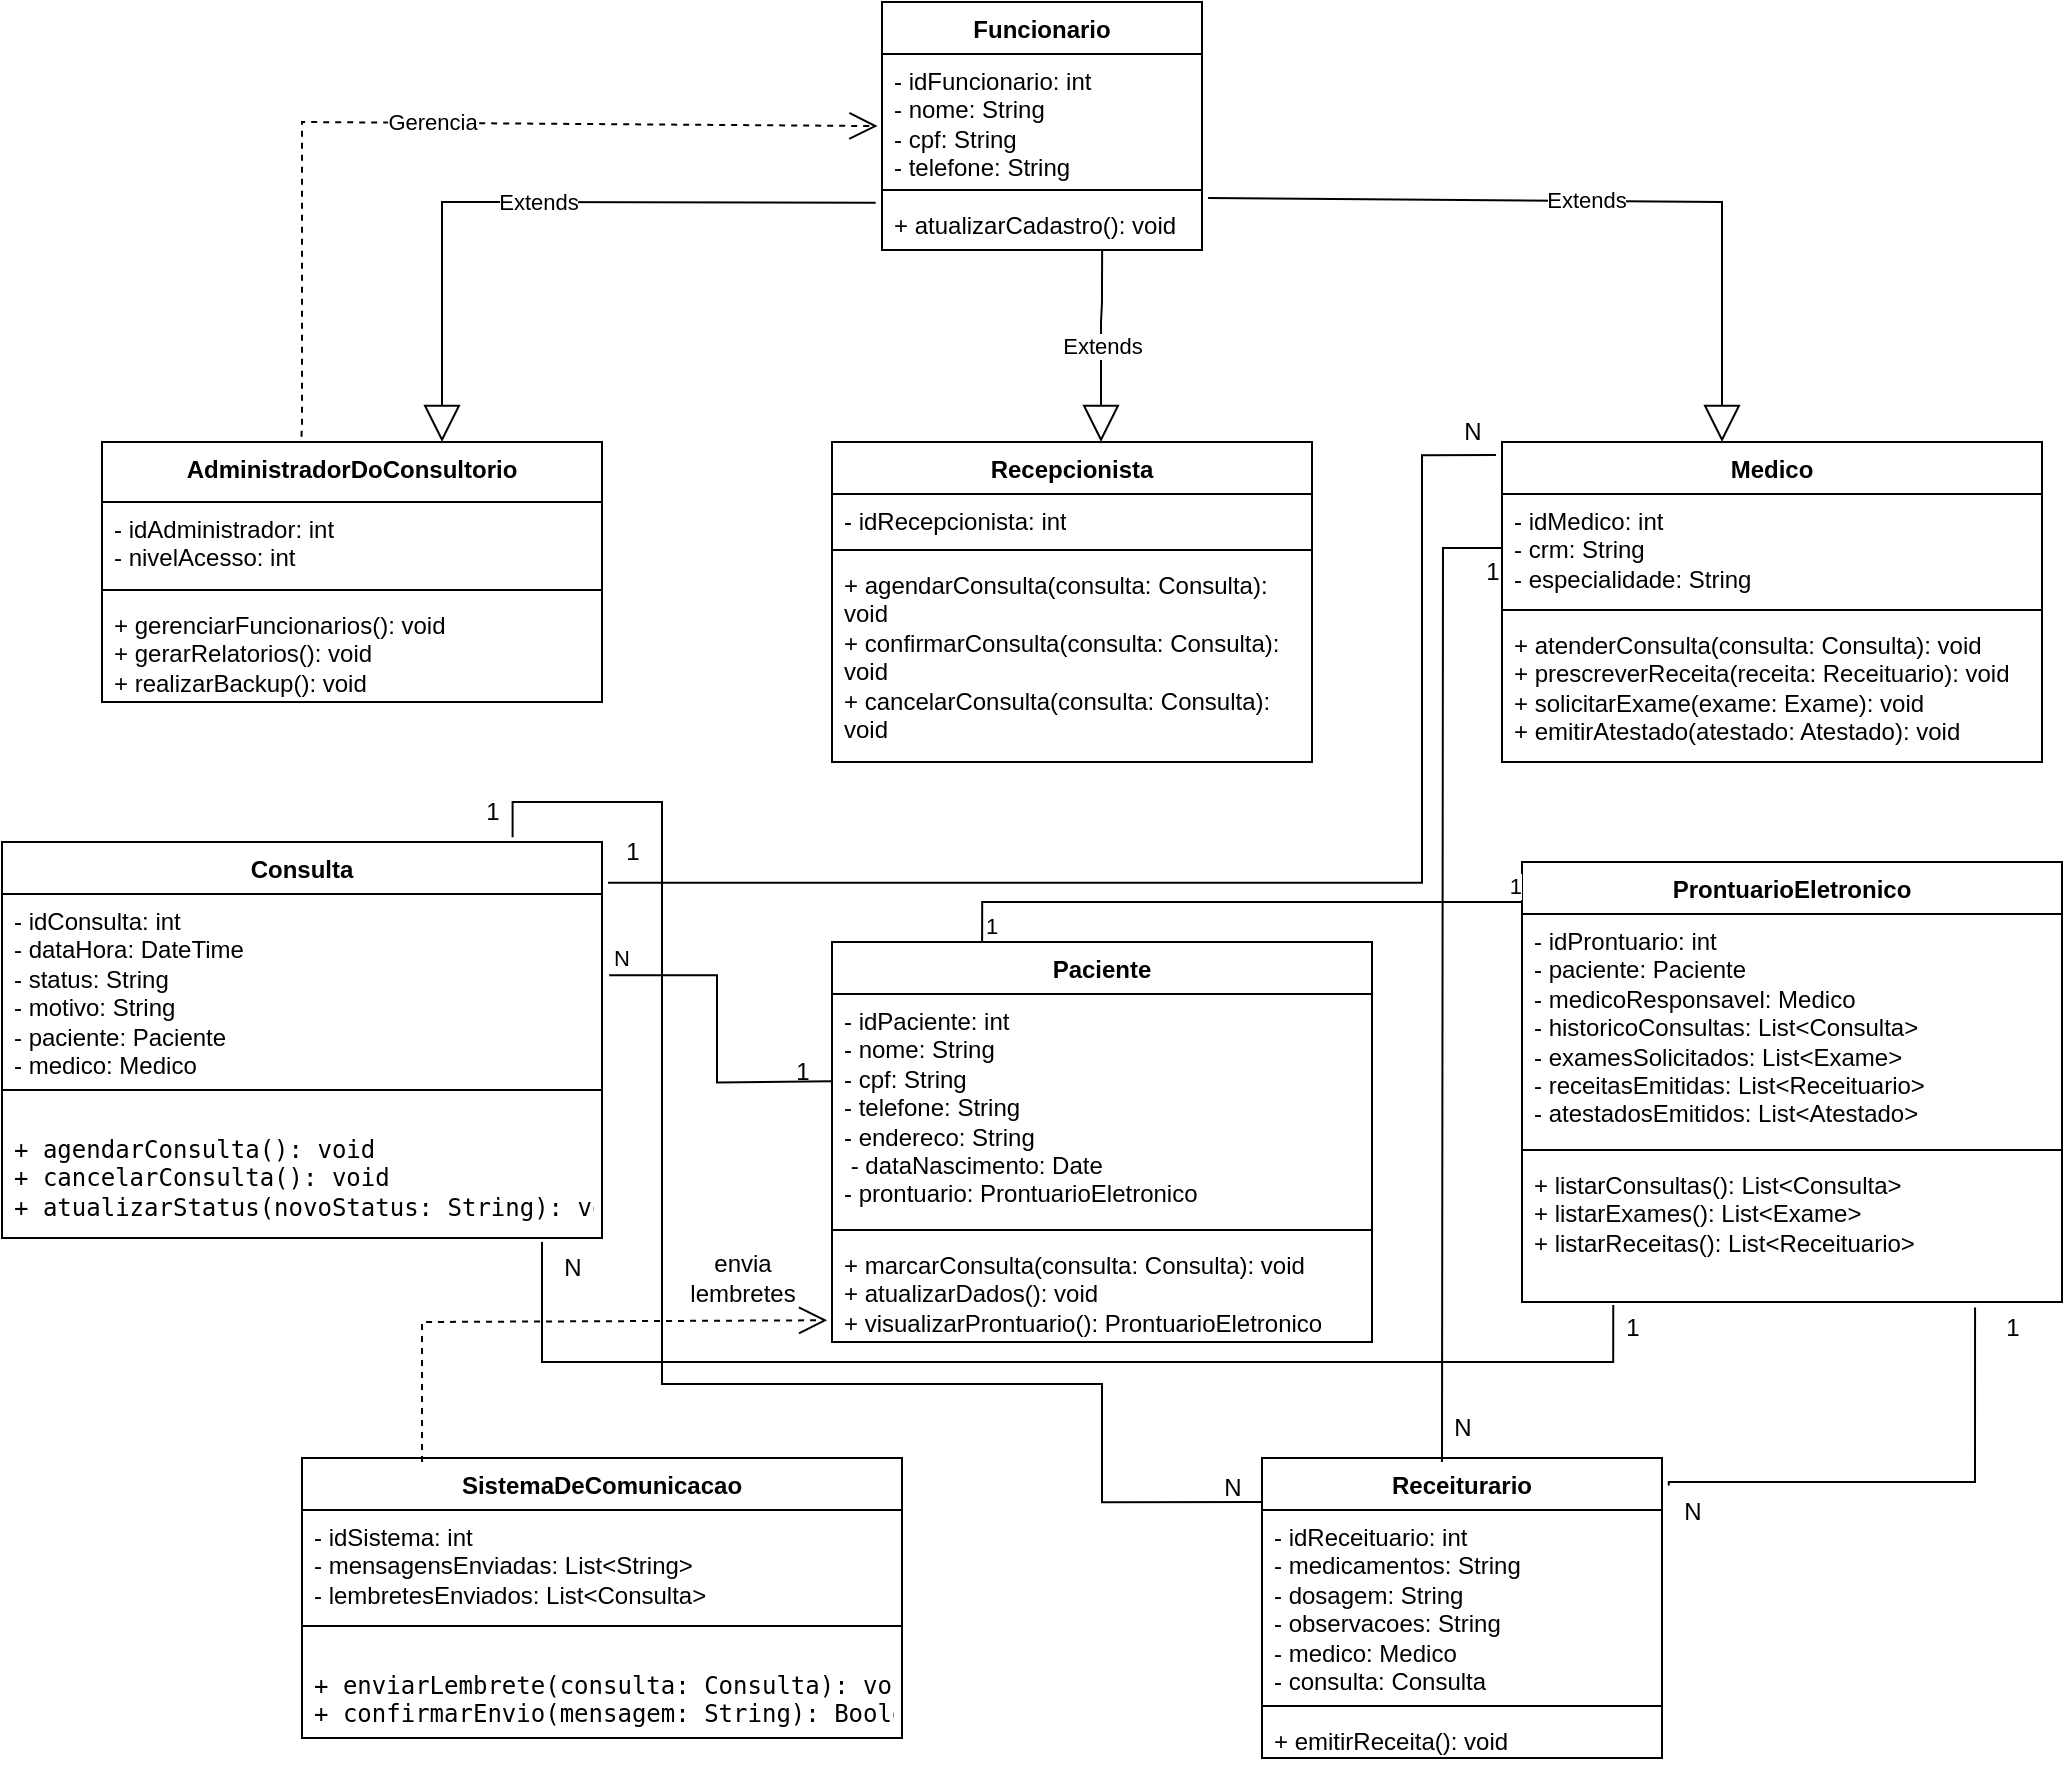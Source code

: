 <mxfile version="26.0.11">
  <diagram name="Página-1" id="cjbS7wskbuxM0U70K1BY">
    <mxGraphModel grid="1" page="1" gridSize="10" guides="1" tooltips="1" connect="1" arrows="1" fold="1" pageScale="1" pageWidth="827" pageHeight="1169" math="0" shadow="0">
      <root>
        <mxCell id="0" />
        <mxCell id="1" parent="0" />
        <mxCell id="gh1CD4WWQUqHo1Ni6fMb-5" value="Paciente" style="swimlane;fontStyle=1;align=center;verticalAlign=top;childLayout=stackLayout;horizontal=1;startSize=26;horizontalStack=0;resizeParent=1;resizeParentMax=0;resizeLast=0;collapsible=1;marginBottom=0;whiteSpace=wrap;html=1;" vertex="1" parent="1">
          <mxGeometry x="305" y="210" width="270" height="200" as="geometry">
            <mxRectangle x="-90" y="70" width="90" height="30" as="alternateBounds" />
          </mxGeometry>
        </mxCell>
        <mxCell id="gh1CD4WWQUqHo1Ni6fMb-6" value="- idPaciente: int&amp;nbsp;&lt;div&gt;- nome: String&amp;nbsp;&lt;/div&gt;&lt;div&gt;- cpf: String&amp;nbsp;&lt;/div&gt;&lt;div&gt;- telefone: String&amp;nbsp;&lt;/div&gt;&lt;div&gt;- endereco: String&lt;/div&gt;&lt;div&gt;&amp;nbsp;- dataNascimento: Date&amp;nbsp;&lt;/div&gt;&lt;div&gt;- prontuario: ProntuarioEletronico&lt;/div&gt;" style="text;strokeColor=none;fillColor=none;align=left;verticalAlign=top;spacingLeft=4;spacingRight=4;overflow=hidden;rotatable=0;points=[[0,0.5],[1,0.5]];portConstraint=eastwest;whiteSpace=wrap;html=1;" vertex="1" parent="gh1CD4WWQUqHo1Ni6fMb-5">
          <mxGeometry y="26" width="270" height="114" as="geometry" />
        </mxCell>
        <mxCell id="gh1CD4WWQUqHo1Ni6fMb-7" value="" style="line;strokeWidth=1;fillColor=none;align=left;verticalAlign=middle;spacingTop=-1;spacingLeft=3;spacingRight=3;rotatable=0;labelPosition=right;points=[];portConstraint=eastwest;strokeColor=inherit;" vertex="1" parent="gh1CD4WWQUqHo1Ni6fMb-5">
          <mxGeometry y="140" width="270" height="8" as="geometry" />
        </mxCell>
        <mxCell id="gh1CD4WWQUqHo1Ni6fMb-8" value="+ marcarConsulta(consulta: Consulta): void&lt;br/&gt;+ atualizarDados(): void&lt;br/&gt;+ visualizarProntuario(): ProntuarioEletronico" style="text;strokeColor=none;fillColor=none;align=left;verticalAlign=top;spacingLeft=4;spacingRight=4;overflow=hidden;rotatable=0;points=[[0,0.5],[1,0.5]];portConstraint=eastwest;whiteSpace=wrap;html=1;" vertex="1" parent="gh1CD4WWQUqHo1Ni6fMb-5">
          <mxGeometry y="148" width="270" height="52" as="geometry" />
        </mxCell>
        <mxCell id="gh1CD4WWQUqHo1Ni6fMb-9" value="Recepcionista" style="swimlane;fontStyle=1;align=center;verticalAlign=top;childLayout=stackLayout;horizontal=1;startSize=26;horizontalStack=0;resizeParent=1;resizeParentMax=0;resizeLast=0;collapsible=1;marginBottom=0;whiteSpace=wrap;html=1;" vertex="1" parent="1">
          <mxGeometry x="305" y="-40" width="240" height="160" as="geometry">
            <mxRectangle x="353" y="70" width="120" height="30" as="alternateBounds" />
          </mxGeometry>
        </mxCell>
        <mxCell id="gh1CD4WWQUqHo1Ni6fMb-10" value="- idRecepcionista: int&lt;div&gt;&lt;span style=&quot;background-color: transparent; color: light-dark(rgb(0, 0, 0), rgb(255, 255, 255));&quot;&gt;&amp;nbsp;&lt;/span&gt;&lt;/div&gt;" style="text;strokeColor=none;fillColor=none;align=left;verticalAlign=top;spacingLeft=4;spacingRight=4;overflow=hidden;rotatable=0;points=[[0,0.5],[1,0.5]];portConstraint=eastwest;whiteSpace=wrap;html=1;" vertex="1" parent="gh1CD4WWQUqHo1Ni6fMb-9">
          <mxGeometry y="26" width="240" height="24" as="geometry" />
        </mxCell>
        <mxCell id="gh1CD4WWQUqHo1Ni6fMb-11" value="" style="line;strokeWidth=1;fillColor=none;align=left;verticalAlign=middle;spacingTop=-1;spacingLeft=3;spacingRight=3;rotatable=0;labelPosition=right;points=[];portConstraint=eastwest;strokeColor=inherit;" vertex="1" parent="gh1CD4WWQUqHo1Ni6fMb-9">
          <mxGeometry y="50" width="240" height="8" as="geometry" />
        </mxCell>
        <mxCell id="gh1CD4WWQUqHo1Ni6fMb-12" value="+ agendarConsulta(consulta: Consulta): void&lt;br/&gt;+ confirmarConsulta(consulta: Consulta): void&lt;br/&gt;+ cancelarConsulta(consulta: Consulta): void" style="text;strokeColor=none;fillColor=none;align=left;verticalAlign=top;spacingLeft=4;spacingRight=4;overflow=hidden;rotatable=0;points=[[0,0.5],[1,0.5]];portConstraint=eastwest;whiteSpace=wrap;html=1;" vertex="1" parent="gh1CD4WWQUqHo1Ni6fMb-9">
          <mxGeometry y="58" width="240" height="102" as="geometry" />
        </mxCell>
        <mxCell id="gh1CD4WWQUqHo1Ni6fMb-13" value="Medico" style="swimlane;fontStyle=1;align=center;verticalAlign=top;childLayout=stackLayout;horizontal=1;startSize=26;horizontalStack=0;resizeParent=1;resizeParentMax=0;resizeLast=0;collapsible=1;marginBottom=0;whiteSpace=wrap;html=1;" vertex="1" parent="1">
          <mxGeometry x="640" y="-40" width="270" height="160" as="geometry">
            <mxRectangle x="640" y="60" width="80" height="30" as="alternateBounds" />
          </mxGeometry>
        </mxCell>
        <mxCell id="gh1CD4WWQUqHo1Ni6fMb-14" value="- idMedico: int&lt;br/&gt;- crm: String&lt;br/&gt;- especialidade: String" style="text;strokeColor=none;fillColor=none;align=left;verticalAlign=top;spacingLeft=4;spacingRight=4;overflow=hidden;rotatable=0;points=[[0,0.5],[1,0.5]];portConstraint=eastwest;whiteSpace=wrap;html=1;" vertex="1" parent="gh1CD4WWQUqHo1Ni6fMb-13">
          <mxGeometry y="26" width="270" height="54" as="geometry" />
        </mxCell>
        <mxCell id="gh1CD4WWQUqHo1Ni6fMb-15" value="" style="line;strokeWidth=1;fillColor=none;align=left;verticalAlign=middle;spacingTop=-1;spacingLeft=3;spacingRight=3;rotatable=0;labelPosition=right;points=[];portConstraint=eastwest;strokeColor=inherit;" vertex="1" parent="gh1CD4WWQUqHo1Ni6fMb-13">
          <mxGeometry y="80" width="270" height="8" as="geometry" />
        </mxCell>
        <mxCell id="gh1CD4WWQUqHo1Ni6fMb-16" value="+ atenderConsulta(consulta: Consulta): void&lt;br/&gt;+ prescreverReceita(receita: Receituario): void&lt;br/&gt;+ solicitarExame(exame: Exame): void&lt;br/&gt;+ emitirAtestado(atestado: Atestado): void" style="text;strokeColor=none;fillColor=none;align=left;verticalAlign=top;spacingLeft=4;spacingRight=4;overflow=hidden;rotatable=0;points=[[0,0.5],[1,0.5]];portConstraint=eastwest;whiteSpace=wrap;html=1;" vertex="1" parent="gh1CD4WWQUqHo1Ni6fMb-13">
          <mxGeometry y="88" width="270" height="72" as="geometry" />
        </mxCell>
        <mxCell id="gh1CD4WWQUqHo1Ni6fMb-17" value="AdministradorDoConsultorio" style="swimlane;fontStyle=1;align=center;verticalAlign=top;childLayout=stackLayout;horizontal=1;startSize=30;horizontalStack=0;resizeParent=1;resizeParentMax=0;resizeLast=0;collapsible=1;marginBottom=0;whiteSpace=wrap;html=1;" vertex="1" parent="1">
          <mxGeometry x="-60" y="-40" width="250" height="130" as="geometry">
            <mxRectangle y="400" width="190" height="30" as="alternateBounds" />
          </mxGeometry>
        </mxCell>
        <mxCell id="gh1CD4WWQUqHo1Ni6fMb-18" value="- idAdministrador: int  &lt;br&gt;- nivelAcesso: int" style="text;strokeColor=none;fillColor=none;align=left;verticalAlign=top;spacingLeft=4;spacingRight=4;overflow=hidden;rotatable=0;points=[[0,0.5],[1,0.5]];portConstraint=eastwest;whiteSpace=wrap;html=1;" vertex="1" parent="gh1CD4WWQUqHo1Ni6fMb-17">
          <mxGeometry y="30" width="250" height="40" as="geometry" />
        </mxCell>
        <mxCell id="gh1CD4WWQUqHo1Ni6fMb-19" value="" style="line;strokeWidth=1;fillColor=none;align=left;verticalAlign=middle;spacingTop=-1;spacingLeft=3;spacingRight=3;rotatable=0;labelPosition=right;points=[];portConstraint=eastwest;strokeColor=inherit;" vertex="1" parent="gh1CD4WWQUqHo1Ni6fMb-17">
          <mxGeometry y="70" width="250" height="8" as="geometry" />
        </mxCell>
        <mxCell id="gh1CD4WWQUqHo1Ni6fMb-20" value="+ gerenciarFuncionarios(): void&lt;br/&gt;+ gerarRelatorios(): void&lt;br/&gt;+ realizarBackup(): void" style="text;strokeColor=none;fillColor=none;align=left;verticalAlign=top;spacingLeft=4;spacingRight=4;overflow=hidden;rotatable=0;points=[[0,0.5],[1,0.5]];portConstraint=eastwest;whiteSpace=wrap;html=1;" vertex="1" parent="gh1CD4WWQUqHo1Ni6fMb-17">
          <mxGeometry y="78" width="250" height="52" as="geometry" />
        </mxCell>
        <mxCell id="gh1CD4WWQUqHo1Ni6fMb-21" value="Consulta" style="swimlane;fontStyle=1;align=center;verticalAlign=top;childLayout=stackLayout;horizontal=1;startSize=26;horizontalStack=0;resizeParent=1;resizeParentMax=0;resizeLast=0;collapsible=1;marginBottom=0;whiteSpace=wrap;html=1;" vertex="1" parent="1">
          <mxGeometry x="-110" y="160" width="300" height="198" as="geometry">
            <mxRectangle x="340" y="410" width="90" height="30" as="alternateBounds" />
          </mxGeometry>
        </mxCell>
        <mxCell id="gh1CD4WWQUqHo1Ni6fMb-22" value="- idConsulta: int&lt;br/&gt;- dataHora: DateTime&lt;br/&gt;- status: String&lt;br/&gt;- motivo: String&lt;br/&gt;- paciente: Paciente&lt;br/&gt;- medico: Medico" style="text;strokeColor=none;fillColor=none;align=left;verticalAlign=top;spacingLeft=4;spacingRight=4;overflow=hidden;rotatable=0;points=[[0,0.5],[1,0.5]];portConstraint=eastwest;whiteSpace=wrap;html=1;" vertex="1" parent="gh1CD4WWQUqHo1Ni6fMb-21">
          <mxGeometry y="26" width="300" height="94" as="geometry" />
        </mxCell>
        <mxCell id="gh1CD4WWQUqHo1Ni6fMb-23" value="" style="line;strokeWidth=1;fillColor=none;align=left;verticalAlign=middle;spacingTop=-1;spacingLeft=3;spacingRight=3;rotatable=0;labelPosition=right;points=[];portConstraint=eastwest;strokeColor=inherit;" vertex="1" parent="gh1CD4WWQUqHo1Ni6fMb-21">
          <mxGeometry y="120" width="300" height="8" as="geometry" />
        </mxCell>
        <mxCell id="gh1CD4WWQUqHo1Ni6fMb-24" value="&lt;pre class=&quot;!overflow-visible&quot;&gt;&lt;div class=&quot;contain-inline-size rounded-md border-[0.5px] border-token-border-medium relative bg-token-sidebar-surface-primary dark:bg-gray-950&quot;&gt;&lt;div dir=&quot;ltr&quot; class=&quot;overflow-y-auto p-4&quot;&gt;&lt;code class=&quot;!whitespace-pre language-plaintext&quot;&gt;+ agendarConsulta(): void&lt;br/&gt;+ cancelarConsulta(): void&lt;br/&gt;+ atualizarStatus(novoStatus: String): void&lt;br/&gt;&lt;/code&gt;&lt;/div&gt;&lt;/div&gt;&lt;/pre&gt;" style="text;strokeColor=none;fillColor=none;align=left;verticalAlign=top;spacingLeft=4;spacingRight=4;overflow=hidden;rotatable=0;points=[[0,0.5],[1,0.5]];portConstraint=eastwest;whiteSpace=wrap;html=1;" vertex="1" parent="gh1CD4WWQUqHo1Ni6fMb-21">
          <mxGeometry y="128" width="300" height="70" as="geometry" />
        </mxCell>
        <mxCell id="gh1CD4WWQUqHo1Ni6fMb-25" value="ProntuarioEletronico" style="swimlane;fontStyle=1;align=center;verticalAlign=top;childLayout=stackLayout;horizontal=1;startSize=26;horizontalStack=0;resizeParent=1;resizeParentMax=0;resizeLast=0;collapsible=1;marginBottom=0;whiteSpace=wrap;html=1;" vertex="1" parent="1">
          <mxGeometry x="650" y="170" width="270" height="220" as="geometry">
            <mxRectangle x="550" y="400" width="150" height="30" as="alternateBounds" />
          </mxGeometry>
        </mxCell>
        <mxCell id="gh1CD4WWQUqHo1Ni6fMb-26" value="- idProntuario: int&lt;br/&gt;- paciente: Paciente&lt;br/&gt;- medicoResponsavel: Medico&lt;br/&gt;- historicoConsultas: List&amp;lt;Consulta&amp;gt;&lt;br/&gt;- examesSolicitados: List&amp;lt;Exame&amp;gt;&lt;br/&gt;- receitasEmitidas: List&amp;lt;Receituario&amp;gt;&lt;br/&gt;- atestadosEmitidos: List&amp;lt;Atestado&amp;gt;" style="text;strokeColor=none;fillColor=none;align=left;verticalAlign=top;spacingLeft=4;spacingRight=4;overflow=hidden;rotatable=0;points=[[0,0.5],[1,0.5]];portConstraint=eastwest;whiteSpace=wrap;html=1;" vertex="1" parent="gh1CD4WWQUqHo1Ni6fMb-25">
          <mxGeometry y="26" width="270" height="114" as="geometry" />
        </mxCell>
        <mxCell id="gh1CD4WWQUqHo1Ni6fMb-27" value="" style="line;strokeWidth=1;fillColor=none;align=left;verticalAlign=middle;spacingTop=-1;spacingLeft=3;spacingRight=3;rotatable=0;labelPosition=right;points=[];portConstraint=eastwest;strokeColor=inherit;" vertex="1" parent="gh1CD4WWQUqHo1Ni6fMb-25">
          <mxGeometry y="140" width="270" height="8" as="geometry" />
        </mxCell>
        <mxCell id="gh1CD4WWQUqHo1Ni6fMb-28" value="&lt;div&gt;+ listarConsultas(): List&amp;lt;Consulta&amp;gt;&lt;br/&gt;+ listarExames(): List&amp;lt;Exame&amp;gt;&lt;br/&gt;+ listarReceitas(): List&amp;lt;Receituario&amp;gt;&lt;/div&gt;" style="text;strokeColor=none;fillColor=none;align=left;verticalAlign=top;spacingLeft=4;spacingRight=4;overflow=hidden;rotatable=0;points=[[0,0.5],[1,0.5]];portConstraint=eastwest;whiteSpace=wrap;html=1;" vertex="1" parent="gh1CD4WWQUqHo1Ni6fMb-25">
          <mxGeometry y="148" width="270" height="72" as="geometry" />
        </mxCell>
        <mxCell id="gh1CD4WWQUqHo1Ni6fMb-29" value="Receiturario" style="swimlane;fontStyle=1;align=center;verticalAlign=top;childLayout=stackLayout;horizontal=1;startSize=26;horizontalStack=0;resizeParent=1;resizeParentMax=0;resizeLast=0;collapsible=1;marginBottom=0;whiteSpace=wrap;html=1;" vertex="1" parent="1">
          <mxGeometry x="520" y="468" width="200" height="150" as="geometry" />
        </mxCell>
        <mxCell id="gh1CD4WWQUqHo1Ni6fMb-30" value="- idReceituario: int&lt;br/&gt;- medicamentos: String&lt;br/&gt;- dosagem: String&lt;br/&gt;- observacoes: String&lt;br/&gt;- medico: Medico&lt;br/&gt;- consulta: Consulta" style="text;strokeColor=none;fillColor=none;align=left;verticalAlign=top;spacingLeft=4;spacingRight=4;overflow=hidden;rotatable=0;points=[[0,0.5],[1,0.5]];portConstraint=eastwest;whiteSpace=wrap;html=1;" vertex="1" parent="gh1CD4WWQUqHo1Ni6fMb-29">
          <mxGeometry y="26" width="200" height="94" as="geometry" />
        </mxCell>
        <mxCell id="gh1CD4WWQUqHo1Ni6fMb-31" value="" style="line;strokeWidth=1;fillColor=none;align=left;verticalAlign=middle;spacingTop=-1;spacingLeft=3;spacingRight=3;rotatable=0;labelPosition=right;points=[];portConstraint=eastwest;strokeColor=inherit;" vertex="1" parent="gh1CD4WWQUqHo1Ni6fMb-29">
          <mxGeometry y="120" width="200" height="8" as="geometry" />
        </mxCell>
        <mxCell id="gh1CD4WWQUqHo1Ni6fMb-32" value="&lt;div&gt;+ emitirReceita(): void&lt;/div&gt;" style="text;strokeColor=none;fillColor=none;align=left;verticalAlign=top;spacingLeft=4;spacingRight=4;overflow=hidden;rotatable=0;points=[[0,0.5],[1,0.5]];portConstraint=eastwest;whiteSpace=wrap;html=1;" vertex="1" parent="gh1CD4WWQUqHo1Ni6fMb-29">
          <mxGeometry y="128" width="200" height="22" as="geometry" />
        </mxCell>
        <mxCell id="gh1CD4WWQUqHo1Ni6fMb-33" value="SistemaDeComunicacao" style="swimlane;fontStyle=1;align=center;verticalAlign=top;childLayout=stackLayout;horizontal=1;startSize=26;horizontalStack=0;resizeParent=1;resizeParentMax=0;resizeLast=0;collapsible=1;marginBottom=0;whiteSpace=wrap;html=1;" vertex="1" parent="1">
          <mxGeometry x="40" y="468" width="300" height="140" as="geometry" />
        </mxCell>
        <mxCell id="gh1CD4WWQUqHo1Ni6fMb-34" value="- idSistema: int&lt;br/&gt;- mensagensEnviadas: List&amp;lt;String&amp;gt;&lt;br/&gt;- lembretesEnviados: List&amp;lt;Consulta&amp;gt;" style="text;strokeColor=none;fillColor=none;align=left;verticalAlign=top;spacingLeft=4;spacingRight=4;overflow=hidden;rotatable=0;points=[[0,0.5],[1,0.5]];portConstraint=eastwest;whiteSpace=wrap;html=1;" vertex="1" parent="gh1CD4WWQUqHo1Ni6fMb-33">
          <mxGeometry y="26" width="300" height="54" as="geometry" />
        </mxCell>
        <mxCell id="gh1CD4WWQUqHo1Ni6fMb-35" value="" style="line;strokeWidth=1;fillColor=none;align=left;verticalAlign=middle;spacingTop=-1;spacingLeft=3;spacingRight=3;rotatable=0;labelPosition=right;points=[];portConstraint=eastwest;strokeColor=inherit;" vertex="1" parent="gh1CD4WWQUqHo1Ni6fMb-33">
          <mxGeometry y="80" width="300" height="8" as="geometry" />
        </mxCell>
        <mxCell id="gh1CD4WWQUqHo1Ni6fMb-36" value="&lt;div&gt;&lt;pre class=&quot;!overflow-visible&quot;&gt;&lt;div class=&quot;contain-inline-size rounded-md border-[0.5px] border-token-border-medium relative bg-token-sidebar-surface-primary dark:bg-gray-950&quot;&gt;&lt;div dir=&quot;ltr&quot; class=&quot;overflow-y-auto p-4&quot;&gt;&lt;code class=&quot;!whitespace-pre language-plaintext&quot;&gt;+ enviarLembrete(consulta: Consulta): void&lt;br/&gt;+ confirmarEnvio(mensagem: String): Boolean&lt;br/&gt;&lt;/code&gt;&lt;/div&gt;&lt;/div&gt;&lt;/pre&gt;&lt;/div&gt;" style="text;strokeColor=none;fillColor=none;align=left;verticalAlign=top;spacingLeft=4;spacingRight=4;overflow=hidden;rotatable=0;points=[[0,0.5],[1,0.5]];portConstraint=eastwest;whiteSpace=wrap;html=1;" vertex="1" parent="gh1CD4WWQUqHo1Ni6fMb-33">
          <mxGeometry y="88" width="300" height="52" as="geometry" />
        </mxCell>
        <mxCell id="6I4PoNY0XDnKFButjU4p-11" value="Funcionario" style="swimlane;fontStyle=1;align=center;verticalAlign=top;childLayout=stackLayout;horizontal=1;startSize=26;horizontalStack=0;resizeParent=1;resizeParentMax=0;resizeLast=0;collapsible=1;marginBottom=0;whiteSpace=wrap;html=1;" vertex="1" parent="1">
          <mxGeometry x="330" y="-260" width="160" height="124" as="geometry" />
        </mxCell>
        <mxCell id="6I4PoNY0XDnKFButjU4p-12" value="- idFuncionario: int&lt;br/&gt;- nome: String&lt;br/&gt;- cpf: String&lt;br/&gt;- telefone: String&lt;br/&gt;- email: String" style="text;strokeColor=none;fillColor=none;align=left;verticalAlign=top;spacingLeft=4;spacingRight=4;overflow=hidden;rotatable=0;points=[[0,0.5],[1,0.5]];portConstraint=eastwest;whiteSpace=wrap;html=1;" vertex="1" parent="6I4PoNY0XDnKFButjU4p-11">
          <mxGeometry y="26" width="160" height="64" as="geometry" />
        </mxCell>
        <mxCell id="6I4PoNY0XDnKFButjU4p-13" value="" style="line;strokeWidth=1;fillColor=none;align=left;verticalAlign=middle;spacingTop=-1;spacingLeft=3;spacingRight=3;rotatable=0;labelPosition=right;points=[];portConstraint=eastwest;strokeColor=inherit;" vertex="1" parent="6I4PoNY0XDnKFButjU4p-11">
          <mxGeometry y="90" width="160" height="8" as="geometry" />
        </mxCell>
        <mxCell id="6I4PoNY0XDnKFButjU4p-14" value="+ atualizarCadastro(): void" style="text;strokeColor=none;fillColor=none;align=left;verticalAlign=top;spacingLeft=4;spacingRight=4;overflow=hidden;rotatable=0;points=[[0,0.5],[1,0.5]];portConstraint=eastwest;whiteSpace=wrap;html=1;" vertex="1" parent="6I4PoNY0XDnKFButjU4p-11">
          <mxGeometry y="98" width="160" height="26" as="geometry" />
        </mxCell>
        <mxCell id="6I4PoNY0XDnKFButjU4p-15" value="" style="endArrow=none;html=1;edgeStyle=orthogonalEdgeStyle;rounded=0;exitX=1.012;exitY=0.432;exitDx=0;exitDy=0;exitPerimeter=0;" edge="1" parent="1" source="gh1CD4WWQUqHo1Ni6fMb-22">
          <mxGeometry relative="1" as="geometry">
            <mxPoint x="230" y="230" as="sourcePoint" />
            <mxPoint x="305" y="279.66" as="targetPoint" />
          </mxGeometry>
        </mxCell>
        <mxCell id="6I4PoNY0XDnKFButjU4p-16" value="N" style="edgeLabel;resizable=0;html=1;align=left;verticalAlign=bottom;" connectable="0" vertex="1" parent="6I4PoNY0XDnKFButjU4p-15">
          <mxGeometry x="-1" relative="1" as="geometry" />
        </mxCell>
        <mxCell id="6I4PoNY0XDnKFButjU4p-24" value="" style="endArrow=none;html=1;edgeStyle=orthogonalEdgeStyle;rounded=0;entryX=-0.011;entryY=0.041;entryDx=0;entryDy=0;entryPerimeter=0;exitX=1.01;exitY=0.103;exitDx=0;exitDy=0;exitPerimeter=0;" edge="1" parent="1" source="gh1CD4WWQUqHo1Ni6fMb-21" target="gh1CD4WWQUqHo1Ni6fMb-13">
          <mxGeometry relative="1" as="geometry">
            <mxPoint x="310" y="180" as="sourcePoint" />
            <mxPoint x="620" y="-30" as="targetPoint" />
            <Array as="points">
              <mxPoint x="600" y="180" />
              <mxPoint x="600" y="-33" />
            </Array>
          </mxGeometry>
        </mxCell>
        <mxCell id="6I4PoNY0XDnKFButjU4p-27" value="1" style="text;html=1;align=center;verticalAlign=middle;resizable=0;points=[];autosize=1;strokeColor=none;fillColor=none;" vertex="1" parent="1">
          <mxGeometry x="190" y="150" width="30" height="30" as="geometry" />
        </mxCell>
        <mxCell id="6I4PoNY0XDnKFButjU4p-28" value="N" style="text;html=1;align=center;verticalAlign=middle;resizable=0;points=[];autosize=1;strokeColor=none;fillColor=none;" vertex="1" parent="1">
          <mxGeometry x="610" y="-60" width="30" height="30" as="geometry" />
        </mxCell>
        <mxCell id="6I4PoNY0XDnKFButjU4p-29" value="1" style="text;html=1;align=center;verticalAlign=middle;resizable=0;points=[];autosize=1;strokeColor=none;fillColor=none;" vertex="1" parent="1">
          <mxGeometry x="275" y="260" width="30" height="30" as="geometry" />
        </mxCell>
        <mxCell id="6I4PoNY0XDnKFButjU4p-30" value="" style="endArrow=none;html=1;edgeStyle=orthogonalEdgeStyle;rounded=0;entryX=0;entryY=0.147;entryDx=0;entryDy=0;entryPerimeter=0;exitX=0.851;exitY=-0.012;exitDx=0;exitDy=0;exitPerimeter=0;" edge="1" parent="1" source="gh1CD4WWQUqHo1Ni6fMb-21" target="gh1CD4WWQUqHo1Ni6fMb-29">
          <mxGeometry relative="1" as="geometry">
            <mxPoint x="150" y="130" as="sourcePoint" />
            <mxPoint x="500" y="490" as="targetPoint" />
            <Array as="points">
              <mxPoint x="145" y="140" />
              <mxPoint x="220" y="140" />
              <mxPoint x="220" y="431" />
              <mxPoint x="440" y="431" />
              <mxPoint x="440" y="490" />
            </Array>
          </mxGeometry>
        </mxCell>
        <mxCell id="6I4PoNY0XDnKFButjU4p-33" value="N" style="text;html=1;align=center;verticalAlign=middle;resizable=0;points=[];autosize=1;strokeColor=none;fillColor=none;" vertex="1" parent="1">
          <mxGeometry x="490" y="468" width="30" height="30" as="geometry" />
        </mxCell>
        <mxCell id="6I4PoNY0XDnKFButjU4p-34" value="1" style="text;html=1;align=center;verticalAlign=middle;resizable=0;points=[];autosize=1;strokeColor=none;fillColor=none;" vertex="1" parent="1">
          <mxGeometry x="120" y="130" width="30" height="30" as="geometry" />
        </mxCell>
        <mxCell id="6I4PoNY0XDnKFButjU4p-35" value="" style="endArrow=open;endSize=12;dashed=1;html=1;rounded=0;exitX=0.2;exitY=0.014;exitDx=0;exitDy=0;exitPerimeter=0;entryX=-0.009;entryY=0.791;entryDx=0;entryDy=0;entryPerimeter=0;" edge="1" parent="1" source="gh1CD4WWQUqHo1Ni6fMb-33" target="gh1CD4WWQUqHo1Ni6fMb-8">
          <mxGeometry y="10" width="160" relative="1" as="geometry">
            <mxPoint x="-40" y="410" as="sourcePoint" />
            <mxPoint x="280" y="400" as="targetPoint" />
            <Array as="points">
              <mxPoint x="100" y="440" />
              <mxPoint x="100" y="400" />
            </Array>
            <mxPoint as="offset" />
          </mxGeometry>
        </mxCell>
        <mxCell id="6I4PoNY0XDnKFButjU4p-40" value="" style="endArrow=none;html=1;edgeStyle=orthogonalEdgeStyle;rounded=0;exitX=0.278;exitY=0;exitDx=0;exitDy=0;exitPerimeter=0;entryX=0;entryY=0.091;entryDx=0;entryDy=0;entryPerimeter=0;" edge="1" parent="1" source="gh1CD4WWQUqHo1Ni6fMb-5" target="gh1CD4WWQUqHo1Ni6fMb-25">
          <mxGeometry relative="1" as="geometry">
            <mxPoint x="380" y="134.98" as="sourcePoint" />
            <mxPoint x="540" y="134.98" as="targetPoint" />
            <Array as="points">
              <mxPoint x="380" y="190" />
            </Array>
          </mxGeometry>
        </mxCell>
        <mxCell id="6I4PoNY0XDnKFButjU4p-41" value="1" style="edgeLabel;resizable=0;html=1;align=left;verticalAlign=bottom;" connectable="0" vertex="1" parent="6I4PoNY0XDnKFButjU4p-40">
          <mxGeometry x="-1" relative="1" as="geometry" />
        </mxCell>
        <mxCell id="6I4PoNY0XDnKFButjU4p-42" value="1" style="edgeLabel;resizable=0;html=1;align=right;verticalAlign=bottom;" connectable="0" vertex="1" parent="6I4PoNY0XDnKFButjU4p-40">
          <mxGeometry x="1" relative="1" as="geometry" />
        </mxCell>
        <mxCell id="6I4PoNY0XDnKFButjU4p-43" value="" style="endArrow=none;html=1;edgeStyle=orthogonalEdgeStyle;rounded=0;entryX=0.169;entryY=1.02;entryDx=0;entryDy=0;entryPerimeter=0;" edge="1" parent="1" target="gh1CD4WWQUqHo1Ni6fMb-28">
          <mxGeometry relative="1" as="geometry">
            <mxPoint x="160" y="360" as="sourcePoint" />
            <mxPoint x="530" y="450" as="targetPoint" />
            <Array as="points">
              <mxPoint x="160" y="420" />
              <mxPoint x="696" y="420" />
            </Array>
          </mxGeometry>
        </mxCell>
        <mxCell id="6I4PoNY0XDnKFButjU4p-46" value="N" style="text;html=1;align=center;verticalAlign=middle;resizable=0;points=[];autosize=1;strokeColor=none;fillColor=none;" vertex="1" parent="1">
          <mxGeometry x="160" y="358" width="30" height="30" as="geometry" />
        </mxCell>
        <mxCell id="6I4PoNY0XDnKFButjU4p-47" value="1" style="text;html=1;align=center;verticalAlign=middle;resizable=0;points=[];autosize=1;strokeColor=none;fillColor=none;" vertex="1" parent="1">
          <mxGeometry x="690" y="388" width="30" height="30" as="geometry" />
        </mxCell>
        <mxCell id="6I4PoNY0XDnKFButjU4p-51" value="" style="endArrow=none;html=1;edgeStyle=orthogonalEdgeStyle;rounded=0;exitX=1.017;exitY=0.092;exitDx=0;exitDy=0;exitPerimeter=0;entryX=0.839;entryY=1.039;entryDx=0;entryDy=0;entryPerimeter=0;" edge="1" parent="1" source="gh1CD4WWQUqHo1Ni6fMb-29" target="gh1CD4WWQUqHo1Ni6fMb-28">
          <mxGeometry relative="1" as="geometry">
            <mxPoint x="760" y="490" as="sourcePoint" />
            <mxPoint x="870" y="487" as="targetPoint" />
            <Array as="points">
              <mxPoint x="723" y="480" />
              <mxPoint x="876" y="480" />
            </Array>
          </mxGeometry>
        </mxCell>
        <mxCell id="6I4PoNY0XDnKFButjU4p-54" value="1" style="text;html=1;align=center;verticalAlign=middle;resizable=0;points=[];autosize=1;strokeColor=none;fillColor=none;" vertex="1" parent="1">
          <mxGeometry x="880" y="388" width="30" height="30" as="geometry" />
        </mxCell>
        <mxCell id="6I4PoNY0XDnKFButjU4p-55" value="N" style="text;html=1;align=center;verticalAlign=middle;resizable=0;points=[];autosize=1;strokeColor=none;fillColor=none;" vertex="1" parent="1">
          <mxGeometry x="720" y="480" width="30" height="30" as="geometry" />
        </mxCell>
        <mxCell id="6I4PoNY0XDnKFButjU4p-56" value="Extends" style="endArrow=block;endSize=16;endFill=0;html=1;rounded=0;exitX=1.019;exitY=0;exitDx=0;exitDy=0;exitPerimeter=0;" edge="1" parent="1" source="6I4PoNY0XDnKFButjU4p-14">
          <mxGeometry width="160" relative="1" as="geometry">
            <mxPoint x="750" y="-190" as="sourcePoint" />
            <mxPoint x="750" y="-40" as="targetPoint" />
            <Array as="points">
              <mxPoint x="750" y="-160" />
              <mxPoint x="750" y="-100" />
              <mxPoint x="750" y="-68" />
            </Array>
          </mxGeometry>
        </mxCell>
        <mxCell id="6I4PoNY0XDnKFButjU4p-57" value="Extends" style="endArrow=block;endSize=16;endFill=0;html=1;rounded=0;exitX=0.688;exitY=0.998;exitDx=0;exitDy=0;exitPerimeter=0;" edge="1" parent="1" source="6I4PoNY0XDnKFButjU4p-14">
          <mxGeometry width="160" relative="1" as="geometry">
            <mxPoint x="440" y="-130" as="sourcePoint" />
            <mxPoint x="439.5" y="-40" as="targetPoint" />
            <Array as="points">
              <mxPoint x="440" y="-120" />
              <mxPoint x="440" y="-110" />
              <mxPoint x="439.5" y="-100" />
              <mxPoint x="439.5" y="-68" />
            </Array>
          </mxGeometry>
        </mxCell>
        <mxCell id="6I4PoNY0XDnKFButjU4p-58" value="Extends" style="endArrow=block;endSize=16;endFill=0;html=1;rounded=0;exitX=-0.02;exitY=0.092;exitDx=0;exitDy=0;exitPerimeter=0;" edge="1" parent="1" source="6I4PoNY0XDnKFButjU4p-14">
          <mxGeometry width="160" relative="1" as="geometry">
            <mxPoint x="110" y="-190" as="sourcePoint" />
            <mxPoint x="110" y="-40" as="targetPoint" />
            <Array as="points">
              <mxPoint x="110" y="-160" />
              <mxPoint x="110" y="-100" />
              <mxPoint x="110" y="-68" />
            </Array>
          </mxGeometry>
        </mxCell>
        <mxCell id="6I4PoNY0XDnKFButjU4p-59" value="" style="endArrow=none;html=1;edgeStyle=orthogonalEdgeStyle;rounded=0;exitX=0;exitY=0.5;exitDx=0;exitDy=0;" edge="1" parent="1" source="gh1CD4WWQUqHo1Ni6fMb-14">
          <mxGeometry relative="1" as="geometry">
            <mxPoint x="610" y="390" as="sourcePoint" />
            <mxPoint x="610" y="470" as="targetPoint" />
          </mxGeometry>
        </mxCell>
        <mxCell id="6I4PoNY0XDnKFButjU4p-62" value="N" style="text;html=1;align=center;verticalAlign=middle;resizable=0;points=[];autosize=1;strokeColor=none;fillColor=none;" vertex="1" parent="1">
          <mxGeometry x="605" y="438" width="30" height="30" as="geometry" />
        </mxCell>
        <mxCell id="6I4PoNY0XDnKFButjU4p-63" value="1" style="text;html=1;align=center;verticalAlign=middle;resizable=0;points=[];autosize=1;strokeColor=none;fillColor=none;" vertex="1" parent="1">
          <mxGeometry x="620" y="10" width="30" height="30" as="geometry" />
        </mxCell>
        <mxCell id="6I4PoNY0XDnKFButjU4p-64" value="Gerencia" style="endArrow=open;endSize=12;dashed=1;html=1;rounded=0;exitX=0.399;exitY=-0.02;exitDx=0;exitDy=0;exitPerimeter=0;entryX=-0.014;entryY=0.563;entryDx=0;entryDy=0;entryPerimeter=0;" edge="1" parent="1" source="gh1CD4WWQUqHo1Ni6fMb-17" target="6I4PoNY0XDnKFButjU4p-12">
          <mxGeometry width="160" relative="1" as="geometry">
            <mxPoint x="40" y="-210" as="sourcePoint" />
            <mxPoint x="240" y="-210" as="targetPoint" />
            <Array as="points">
              <mxPoint x="40" y="-50" />
              <mxPoint x="40" y="-60" />
              <mxPoint x="40" y="-80" />
              <mxPoint x="40" y="-120" />
              <mxPoint x="40" y="-200" />
            </Array>
          </mxGeometry>
        </mxCell>
        <mxCell id="6I4PoNY0XDnKFButjU4p-65" value="envia&lt;br&gt;lembretes" style="text;html=1;align=center;verticalAlign=middle;resizable=0;points=[];autosize=1;strokeColor=none;fillColor=none;" vertex="1" parent="1">
          <mxGeometry x="220" y="358" width="80" height="40" as="geometry" />
        </mxCell>
      </root>
    </mxGraphModel>
  </diagram>
</mxfile>
